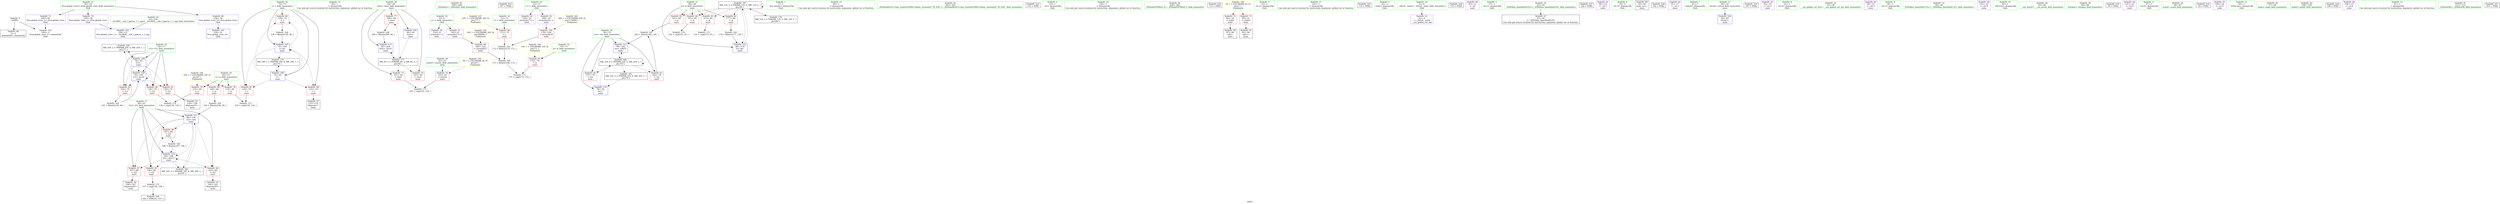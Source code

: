 digraph "SVFG" {
	label="SVFG";

	Node0x55f6da2f98e0 [shape=record,color=grey,label="{NodeID: 0\nNullPtr}"];
	Node0x55f6da2f98e0 -> Node0x55f6da3112b0[style=solid];
	Node0x55f6da2f98e0 -> Node0x55f6da3122d0[style=solid];
	Node0x55f6da3203e0 [shape=record,color=black,label="{NodeID: 180\nMR_20V_2 = PHI(MR_20V_4, MR_20V_1, )\npts\{77 \}\n}"];
	Node0x55f6da3203e0 -> Node0x55f6da3116f0[style=dashed];
	Node0x55f6da311d90 [shape=record,color=red,label="{NodeID: 97\n167\<--80\n\<--i22\nmain\n}"];
	Node0x55f6da311d90 -> Node0x55f6da3129b0[style=solid];
	Node0x55f6da2faca0 [shape=record,color=green,label="{NodeID: 14\n83\<--1\n\<--dummyObj\nCan only get source location for instruction, argument, global var or function.}"];
	Node0x55f6da314e20 [shape=record,color=yellow,style=double,label="{NodeID: 194\n10V_1 = ENCHI(MR_10V_0)\npts\{67 \}\nFun[main]}"];
	Node0x55f6da314e20 -> Node0x55f6da313dc0[style=dashed];
	Node0x55f6da314e20 -> Node0x55f6da313e90[style=dashed];
	Node0x55f6da314e20 -> Node0x55f6da313f60[style=dashed];
	Node0x55f6da311960 [shape=record,color=blue,label="{NodeID: 111\n80\<--150\ni22\<--sub\nmain\n}"];
	Node0x55f6da311960 -> Node0x55f6da314b90[style=dashed];
	Node0x55f6da311960 -> Node0x55f6da311cc0[style=dashed];
	Node0x55f6da311960 -> Node0x55f6da311d90[style=dashed];
	Node0x55f6da311960 -> Node0x55f6da311e60[style=dashed];
	Node0x55f6da311960 -> Node0x55f6da311bd0[style=dashed];
	Node0x55f6da311960 -> Node0x55f6da320de0[style=dashed];
	Node0x55f6da310290 [shape=record,color=green,label="{NodeID: 28\n62\<--63\nntests\<--ntests_field_insensitive\nmain\n}"];
	Node0x55f6da310290 -> Node0x55f6da313a80[style=solid];
	Node0x55f6da310eb0 [shape=record,color=green,label="{NodeID: 42\n199\<--200\n_ZNSolsEi\<--_ZNSolsEi_field_insensitive\n}"];
	Node0x55f6da32ea80 [shape=record,color=black,label="{NodeID: 222\n107 = PHI()\n}"];
	Node0x55f6da312b50 [shape=record,color=purple,label="{NodeID: 56\n124\<--8\narrayidx\<--x\nmain\n}"];
	Node0x55f6da3136e0 [shape=record,color=purple,label="{NodeID: 70\n239\<--30\nllvm.global_ctors_1\<--llvm.global_ctors\nGlob }"];
	Node0x55f6da3136e0 -> Node0x55f6da3121d0[style=solid];
	Node0x55f6da319c10 [shape=record,color=grey,label="{NodeID: 167\n183 = Binary(182, 181, )\n}"];
	Node0x55f6da319c10 -> Node0x55f6da311b00[style=solid];
	Node0x55f6da3142a0 [shape=record,color=red,label="{NodeID: 84\n191\<--68\n\<--k\nmain\n}"];
	Node0x55f6da3142a0 -> Node0x55f6da31a990[style=solid];
	Node0x55f6da2f89f0 [shape=record,color=green,label="{NodeID: 1\n7\<--1\n__dso_handle\<--dummyObj\nGlob }"];
	Node0x55f6da3208e0 [shape=record,color=black,label="{NodeID: 181\nMR_22V_2 = PHI(MR_22V_4, MR_22V_1, )\npts\{79 \}\n}"];
	Node0x55f6da3208e0 -> Node0x55f6da311890[style=dashed];
	Node0x55f6da311e60 [shape=record,color=red,label="{NodeID: 98\n187\<--80\n\<--i22\nmain\n}"];
	Node0x55f6da311e60 -> Node0x55f6da319a90[style=solid];
	Node0x55f6da2fad70 [shape=record,color=green,label="{NodeID: 15\n99\<--1\n\<--dummyObj\nCan only get source location for instruction, argument, global var or function.}"];
	Node0x55f6da311a30 [shape=record,color=blue,label="{NodeID: 112\n68\<--178\nk\<--dec\nmain\n}"];
	Node0x55f6da311a30 -> Node0x55f6da3226e0[style=dashed];
	Node0x55f6da310360 [shape=record,color=green,label="{NodeID: 29\n64\<--65\nitest\<--itest_field_insensitive\nmain\n}"];
	Node0x55f6da310360 -> Node0x55f6da313b50[style=solid];
	Node0x55f6da310360 -> Node0x55f6da313c20[style=solid];
	Node0x55f6da310360 -> Node0x55f6da313cf0[style=solid];
	Node0x55f6da310360 -> Node0x55f6da311480[style=solid];
	Node0x55f6da310360 -> Node0x55f6da316cc0[style=solid];
	Node0x55f6da310fb0 [shape=record,color=green,label="{NodeID: 43\n202\<--203\n_ZSt4endlIcSt11char_traitsIcEERSt13basic_ostreamIT_T0_ES6_\<--_ZSt4endlIcSt11char_traitsIcEERSt13basic_ostreamIT_T0_ES6__field_insensitive\n}"];
	Node0x55f6da32eb50 [shape=record,color=black,label="{NodeID: 223\n110 = PHI()\n}"];
	Node0x55f6da312c20 [shape=record,color=purple,label="{NodeID: 57\n165\<--8\narrayidx27\<--x\nmain\n}"];
	Node0x55f6da312c20 -> Node0x55f6da311f30[style=solid];
	Node0x55f6da3137e0 [shape=record,color=purple,label="{NodeID: 71\n240\<--30\nllvm.global_ctors_2\<--llvm.global_ctors\nGlob }"];
	Node0x55f6da3137e0 -> Node0x55f6da3122d0[style=solid];
	Node0x55f6da319d90 [shape=record,color=grey,label="{NodeID: 168\n209 = Binary(208, 99, )\n}"];
	Node0x55f6da319d90 -> Node0x55f6da316cc0[style=solid];
	Node0x55f6da314370 [shape=record,color=red,label="{NodeID: 85\n174\<--70\n\<--b\nmain\n}"];
	Node0x55f6da314370 -> Node0x55f6da31a810[style=solid];
	Node0x55f6da2f9c40 [shape=record,color=green,label="{NodeID: 2\n12\<--1\n.str\<--dummyObj\nGlob }"];
	Node0x55f6da320de0 [shape=record,color=black,label="{NodeID: 182\nMR_24V_2 = PHI(MR_24V_4, MR_24V_1, )\npts\{81 \}\n}"];
	Node0x55f6da320de0 -> Node0x55f6da311960[style=dashed];
	Node0x55f6da311f30 [shape=record,color=red,label="{NodeID: 99\n166\<--165\n\<--arrayidx27\nmain\n}"];
	Node0x55f6da311f30 -> Node0x55f6da319910[style=solid];
	Node0x55f6da2fae40 [shape=record,color=green,label="{NodeID: 16\n158\<--1\n\<--dummyObj\nCan only get source location for instruction, argument, global var or function.}"];
	Node0x55f6da314fe0 [shape=record,color=yellow,style=double,label="{NodeID: 196\n14V_1 = ENCHI(MR_14V_0)\npts\{71 \}\nFun[main]}"];
	Node0x55f6da314fe0 -> Node0x55f6da314370[style=dashed];
	Node0x55f6da311b00 [shape=record,color=blue,label="{NodeID: 113\n78\<--183\nres\<--add31\nmain\n}"];
	Node0x55f6da311b00 -> Node0x55f6da322be0[style=dashed];
	Node0x55f6da310430 [shape=record,color=green,label="{NodeID: 30\n66\<--67\nn\<--n_field_insensitive\nmain\n}"];
	Node0x55f6da310430 -> Node0x55f6da313dc0[style=solid];
	Node0x55f6da310430 -> Node0x55f6da313e90[style=solid];
	Node0x55f6da310430 -> Node0x55f6da313f60[style=solid];
	Node0x55f6da3110b0 [shape=record,color=green,label="{NodeID: 44\n204\<--205\n_ZNSolsEPFRSoS_E\<--_ZNSolsEPFRSoS_E_field_insensitive\n}"];
	Node0x55f6da32ecb0 [shape=record,color=black,label="{NodeID: 224\n113 = PHI()\n}"];
	Node0x55f6da312cf0 [shape=record,color=purple,label="{NodeID: 58\n140\<--10\narrayidx17\<--v\nmain\n}"];
	Node0x55f6da3138e0 [shape=record,color=red,label="{NodeID: 72\n84\<--16\n\<--stdin\nmain\n}"];
	Node0x55f6da3138e0 -> Node0x55f6da3125a0[style=solid];
	Node0x55f6da319f10 [shape=record,color=grey,label="{NodeID: 169\n150 = Binary(149, 99, )\n}"];
	Node0x55f6da319f10 -> Node0x55f6da311960[style=solid];
	Node0x55f6da314440 [shape=record,color=red,label="{NodeID: 86\n171\<--72\n\<--t\nmain\n}"];
	Node0x55f6da314440 -> Node0x55f6da319310[style=solid];
	Node0x55f6da2fa680 [shape=record,color=green,label="{NodeID: 3\n14\<--1\n.str.1\<--dummyObj\nGlob }"];
	Node0x55f6da312000 [shape=record,color=red,label="{NodeID: 100\n170\<--169\n\<--arrayidx29\nmain\n}"];
	Node0x55f6da312000 -> Node0x55f6da319310[style=solid];
	Node0x55f6da2faf10 [shape=record,color=green,label="{NodeID: 17\n161\<--1\n\<--dummyObj\nCan only get source location for instruction, argument, global var or function.}"];
	Node0x55f6da3150c0 [shape=record,color=yellow,style=double,label="{NodeID: 197\n16V_1 = ENCHI(MR_16V_0)\npts\{73 \}\nFun[main]}"];
	Node0x55f6da3150c0 -> Node0x55f6da314440[style=dashed];
	Node0x55f6da311bd0 [shape=record,color=blue,label="{NodeID: 114\n80\<--188\ni22\<--dec33\nmain\n}"];
	Node0x55f6da311bd0 -> Node0x55f6da314b90[style=dashed];
	Node0x55f6da311bd0 -> Node0x55f6da311cc0[style=dashed];
	Node0x55f6da311bd0 -> Node0x55f6da311d90[style=dashed];
	Node0x55f6da311bd0 -> Node0x55f6da311e60[style=dashed];
	Node0x55f6da311bd0 -> Node0x55f6da311bd0[style=dashed];
	Node0x55f6da311bd0 -> Node0x55f6da320de0[style=dashed];
	Node0x55f6da310500 [shape=record,color=green,label="{NodeID: 31\n68\<--69\nk\<--k_field_insensitive\nmain\n}"];
	Node0x55f6da310500 -> Node0x55f6da314030[style=solid];
	Node0x55f6da310500 -> Node0x55f6da314100[style=solid];
	Node0x55f6da310500 -> Node0x55f6da3141d0[style=solid];
	Node0x55f6da310500 -> Node0x55f6da3142a0[style=solid];
	Node0x55f6da310500 -> Node0x55f6da311a30[style=solid];
	Node0x55f6da3111b0 [shape=record,color=green,label="{NodeID: 45\n32\<--234\n_GLOBAL__sub_I_pperm_1_1.cpp\<--_GLOBAL__sub_I_pperm_1_1.cpp_field_insensitive\n}"];
	Node0x55f6da3111b0 -> Node0x55f6da3121d0[style=solid];
	Node0x55f6da32edb0 [shape=record,color=black,label="{NodeID: 225\n114 = PHI()\n}"];
	Node0x55f6da312dc0 [shape=record,color=purple,label="{NodeID: 59\n169\<--10\narrayidx29\<--v\nmain\n}"];
	Node0x55f6da312dc0 -> Node0x55f6da312000[style=solid];
	Node0x55f6da3139b0 [shape=record,color=red,label="{NodeID: 73\n90\<--21\n\<--stdout\nmain\n}"];
	Node0x55f6da3139b0 -> Node0x55f6da312670[style=solid];
	Node0x55f6da31a090 [shape=record,color=grey,label="{NodeID: 170\n103 = cmp(101, 102, )\n}"];
	Node0x55f6da314510 [shape=record,color=red,label="{NodeID: 87\n118\<--74\n\<--i\nmain\n}"];
	Node0x55f6da314510 -> Node0x55f6da31a210[style=solid];
	Node0x55f6da2fa710 [shape=record,color=green,label="{NodeID: 4\n16\<--1\nstdin\<--dummyObj\nGlob }"];
	Node0x55f6da3120d0 [shape=record,color=blue,label="{NodeID: 101\n238\<--31\nllvm.global_ctors_0\<--\nGlob }"];
	Node0x55f6da30fb30 [shape=record,color=green,label="{NodeID: 18\n4\<--6\n_ZStL8__ioinit\<--_ZStL8__ioinit_field_insensitive\nGlob }"];
	Node0x55f6da30fb30 -> Node0x55f6da312a80[style=solid];
	Node0x55f6da316cc0 [shape=record,color=blue,label="{NodeID: 115\n64\<--209\nitest\<--inc43\nmain\n}"];
	Node0x55f6da316cc0 -> Node0x55f6da31f4e0[style=dashed];
	Node0x55f6da3105d0 [shape=record,color=green,label="{NodeID: 32\n70\<--71\nb\<--b_field_insensitive\nmain\n}"];
	Node0x55f6da3105d0 -> Node0x55f6da314370[style=solid];
	Node0x55f6da3112b0 [shape=record,color=black,label="{NodeID: 46\n2\<--3\ndummyVal\<--dummyVal\n}"];
	Node0x55f6da32eeb0 [shape=record,color=black,label="{NodeID: 226\n115 = PHI()\n}"];
	Node0x55f6da312e90 [shape=record,color=purple,label="{NodeID: 60\n85\<--12\n\<--.str\nmain\n}"];
	Node0x55f6da313a80 [shape=record,color=red,label="{NodeID: 74\n102\<--62\n\<--ntests\nmain\n}"];
	Node0x55f6da313a80 -> Node0x55f6da31a090[style=solid];
	Node0x55f6da31a210 [shape=record,color=grey,label="{NodeID: 171\n120 = cmp(118, 119, )\n}"];
	Node0x55f6da3145e0 [shape=record,color=red,label="{NodeID: 88\n122\<--74\n\<--i\nmain\n}"];
	Node0x55f6da3145e0 -> Node0x55f6da312740[style=solid];
	Node0x55f6da2fa7a0 [shape=record,color=green,label="{NodeID: 5\n17\<--1\n.str.2\<--dummyObj\nGlob }"];
	Node0x55f6da3121d0 [shape=record,color=blue,label="{NodeID: 102\n239\<--32\nllvm.global_ctors_1\<--_GLOBAL__sub_I_pperm_1_1.cpp\nGlob }"];
	Node0x55f6da30fbc0 [shape=record,color=green,label="{NodeID: 19\n8\<--9\nx\<--x_field_insensitive\nGlob }"];
	Node0x55f6da30fbc0 -> Node0x55f6da312b50[style=solid];
	Node0x55f6da30fbc0 -> Node0x55f6da312c20[style=solid];
	Node0x55f6da3106a0 [shape=record,color=green,label="{NodeID: 33\n72\<--73\nt\<--t_field_insensitive\nmain\n}"];
	Node0x55f6da3106a0 -> Node0x55f6da314440[style=solid];
	Node0x55f6da3113b0 [shape=record,color=black,label="{NodeID: 47\n43\<--44\n\<--_ZNSt8ios_base4InitD1Ev\nCan only get source location for instruction, argument, global var or function.}"];
	Node0x55f6da32ef80 [shape=record,color=black,label="{NodeID: 227\n126 = PHI()\n}"];
	Node0x55f6da312f60 [shape=record,color=purple,label="{NodeID: 61\n86\<--14\n\<--.str.1\nmain\n}"];
	Node0x55f6da313b50 [shape=record,color=red,label="{NodeID: 75\n101\<--64\n\<--itest\nmain\n}"];
	Node0x55f6da313b50 -> Node0x55f6da31a090[style=solid];
	Node0x55f6da31a390 [shape=record,color=grey,label="{NodeID: 172\n154 = cmp(153, 83, )\n}"];
	Node0x55f6da3146b0 [shape=record,color=red,label="{NodeID: 89\n128\<--74\n\<--i\nmain\n}"];
	Node0x55f6da3146b0 -> Node0x55f6da319790[style=solid];
	Node0x55f6da2f9d60 [shape=record,color=green,label="{NodeID: 6\n19\<--1\n.str.3\<--dummyObj\nGlob }"];
	Node0x55f6da3122d0 [shape=record,color=blue, style = dotted,label="{NodeID: 103\n240\<--3\nllvm.global_ctors_2\<--dummyVal\nGlob }"];
	Node0x55f6da30fc50 [shape=record,color=green,label="{NodeID: 20\n10\<--11\nv\<--v_field_insensitive\nGlob }"];
	Node0x55f6da30fc50 -> Node0x55f6da312cf0[style=solid];
	Node0x55f6da30fc50 -> Node0x55f6da312dc0[style=solid];
	Node0x55f6da310770 [shape=record,color=green,label="{NodeID: 34\n74\<--75\ni\<--i_field_insensitive\nmain\n}"];
	Node0x55f6da310770 -> Node0x55f6da314510[style=solid];
	Node0x55f6da310770 -> Node0x55f6da3145e0[style=solid];
	Node0x55f6da310770 -> Node0x55f6da3146b0[style=solid];
	Node0x55f6da310770 -> Node0x55f6da311550[style=solid];
	Node0x55f6da310770 -> Node0x55f6da311620[style=solid];
	Node0x55f6da3124d0 [shape=record,color=black,label="{NodeID: 48\n59\<--83\nmain_ret\<--\nmain\n}"];
	Node0x55f6da32f050 [shape=record,color=black,label="{NodeID: 228\n142 = PHI()\n}"];
	Node0x55f6da313030 [shape=record,color=purple,label="{NodeID: 62\n91\<--17\n\<--.str.2\nmain\n}"];
	Node0x55f6da313c20 [shape=record,color=red,label="{NodeID: 76\n105\<--64\n\<--itest\nmain\n}"];
	Node0x55f6da31a510 [shape=record,color=grey,label="{NodeID: 173\n157 = cmp(156, 158, )\n}"];
	Node0x55f6da31a510 -> Node0x55f6da0e98c0[style=solid];
	Node0x55f6da314780 [shape=record,color=red,label="{NodeID: 90\n134\<--76\n\<--i12\nmain\n}"];
	Node0x55f6da314780 -> Node0x55f6da31a690[style=solid];
	Node0x55f6da2f9df0 [shape=record,color=green,label="{NodeID: 7\n21\<--1\nstdout\<--dummyObj\nGlob }"];
	Node0x55f6da3226e0 [shape=record,color=black,label="{NodeID: 187\nMR_12V_3 = PHI(MR_12V_5, MR_12V_2, )\npts\{69 \}\n}"];
	Node0x55f6da3226e0 -> Node0x55f6da314030[style=dashed];
	Node0x55f6da3226e0 -> Node0x55f6da314100[style=dashed];
	Node0x55f6da3226e0 -> Node0x55f6da3141d0[style=dashed];
	Node0x55f6da3226e0 -> Node0x55f6da3142a0[style=dashed];
	Node0x55f6da3226e0 -> Node0x55f6da311a30[style=dashed];
	Node0x55f6da3226e0 -> Node0x55f6da31f9e0[style=dashed];
	Node0x55f6da3226e0 -> Node0x55f6da3226e0[style=dashed];
	Node0x55f6da3123d0 [shape=record,color=blue,label="{NodeID: 104\n60\<--83\nretval\<--\nmain\n}"];
	Node0x55f6da30fce0 [shape=record,color=green,label="{NodeID: 21\n30\<--34\nllvm.global_ctors\<--llvm.global_ctors_field_insensitive\nGlob }"];
	Node0x55f6da30fce0 -> Node0x55f6da3135e0[style=solid];
	Node0x55f6da30fce0 -> Node0x55f6da3136e0[style=solid];
	Node0x55f6da30fce0 -> Node0x55f6da3137e0[style=solid];
	Node0x55f6da310840 [shape=record,color=green,label="{NodeID: 35\n76\<--77\ni12\<--i12_field_insensitive\nmain\n}"];
	Node0x55f6da310840 -> Node0x55f6da314780[style=solid];
	Node0x55f6da310840 -> Node0x55f6da314850[style=solid];
	Node0x55f6da310840 -> Node0x55f6da314920[style=solid];
	Node0x55f6da310840 -> Node0x55f6da3116f0[style=solid];
	Node0x55f6da310840 -> Node0x55f6da3117c0[style=solid];
	Node0x55f6da3125a0 [shape=record,color=black,label="{NodeID: 49\n87\<--84\ncall\<--\nmain\n}"];
	Node0x55f6da32f150 [shape=record,color=black,label="{NodeID: 229\n195 = PHI()\n}"];
	Node0x55f6da313100 [shape=record,color=purple,label="{NodeID: 63\n92\<--19\n\<--.str.3\nmain\n}"];
	Node0x55f6da0e98c0 [shape=record,color=black,label="{NodeID: 160\n160 = PHI(161, 157, )\n}"];
	Node0x55f6da313cf0 [shape=record,color=red,label="{NodeID: 77\n208\<--64\n\<--itest\nmain\n}"];
	Node0x55f6da313cf0 -> Node0x55f6da319d90[style=solid];
	Node0x55f6da31a690 [shape=record,color=grey,label="{NodeID: 174\n136 = cmp(134, 135, )\n}"];
	Node0x55f6da314850 [shape=record,color=red,label="{NodeID: 91\n138\<--76\n\<--i12\nmain\n}"];
	Node0x55f6da314850 -> Node0x55f6da312810[style=solid];
	Node0x55f6da2f9e80 [shape=record,color=green,label="{NodeID: 8\n22\<--1\n.str.4\<--dummyObj\nGlob }"];
	Node0x55f6da322be0 [shape=record,color=black,label="{NodeID: 188\nMR_22V_4 = PHI(MR_22V_5, MR_22V_3, )\npts\{79 \}\n}"];
	Node0x55f6da322be0 -> Node0x55f6da3149f0[style=dashed];
	Node0x55f6da322be0 -> Node0x55f6da314ac0[style=dashed];
	Node0x55f6da322be0 -> Node0x55f6da311b00[style=dashed];
	Node0x55f6da322be0 -> Node0x55f6da3208e0[style=dashed];
	Node0x55f6da322be0 -> Node0x55f6da322be0[style=dashed];
	Node0x55f6da311480 [shape=record,color=blue,label="{NodeID: 105\n64\<--99\nitest\<--\nmain\n}"];
	Node0x55f6da311480 -> Node0x55f6da31f4e0[style=dashed];
	Node0x55f6da30fd70 [shape=record,color=green,label="{NodeID: 22\n35\<--36\n__cxx_global_var_init\<--__cxx_global_var_init_field_insensitive\n}"];
	Node0x55f6da315520 [shape=record,color=yellow,style=double,label="{NodeID: 202\n26V_1 = ENCHI(MR_26V_0)\npts\{90000 \}\nFun[main]}"];
	Node0x55f6da315520 -> Node0x55f6da311f30[style=dashed];
	Node0x55f6da310910 [shape=record,color=green,label="{NodeID: 36\n78\<--79\nres\<--res_field_insensitive\nmain\n}"];
	Node0x55f6da310910 -> Node0x55f6da3149f0[style=solid];
	Node0x55f6da310910 -> Node0x55f6da314ac0[style=solid];
	Node0x55f6da310910 -> Node0x55f6da311890[style=solid];
	Node0x55f6da310910 -> Node0x55f6da311b00[style=solid];
	Node0x55f6da312670 [shape=record,color=black,label="{NodeID: 50\n93\<--90\ncall1\<--\nmain\n}"];
	Node0x55f6da3131d0 [shape=record,color=purple,label="{NodeID: 64\n94\<--22\n\<--.str.4\nmain\n}"];
	Node0x55f6da319310 [shape=record,color=grey,label="{NodeID: 161\n172 = Binary(170, 171, )\n}"];
	Node0x55f6da319310 -> Node0x55f6da319910[style=solid];
	Node0x55f6da313dc0 [shape=record,color=red,label="{NodeID: 78\n119\<--66\n\<--n\nmain\n}"];
	Node0x55f6da313dc0 -> Node0x55f6da31a210[style=solid];
	Node0x55f6da31a810 [shape=record,color=grey,label="{NodeID: 175\n175 = cmp(173, 174, )\n}"];
	Node0x55f6da314920 [shape=record,color=red,label="{NodeID: 92\n144\<--76\n\<--i12\nmain\n}"];
	Node0x55f6da314920 -> Node0x55f6da319490[style=solid];
	Node0x55f6da2f9f10 [shape=record,color=green,label="{NodeID: 9\n24\<--1\n.str.5\<--dummyObj\nGlob }"];
	Node0x55f6da311550 [shape=record,color=blue,label="{NodeID: 106\n74\<--83\ni\<--\nmain\n}"];
	Node0x55f6da311550 -> Node0x55f6da314510[style=dashed];
	Node0x55f6da311550 -> Node0x55f6da3145e0[style=dashed];
	Node0x55f6da311550 -> Node0x55f6da3146b0[style=dashed];
	Node0x55f6da311550 -> Node0x55f6da311620[style=dashed];
	Node0x55f6da311550 -> Node0x55f6da31fee0[style=dashed];
	Node0x55f6da30fe00 [shape=record,color=green,label="{NodeID: 23\n39\<--40\n_ZNSt8ios_base4InitC1Ev\<--_ZNSt8ios_base4InitC1Ev_field_insensitive\n}"];
	Node0x55f6da315600 [shape=record,color=yellow,style=double,label="{NodeID: 203\n28V_1 = ENCHI(MR_28V_0)\npts\{110000 \}\nFun[main]}"];
	Node0x55f6da315600 -> Node0x55f6da312000[style=dashed];
	Node0x55f6da3109e0 [shape=record,color=green,label="{NodeID: 37\n80\<--81\ni22\<--i22_field_insensitive\nmain\n}"];
	Node0x55f6da3109e0 -> Node0x55f6da314b90[style=solid];
	Node0x55f6da3109e0 -> Node0x55f6da311cc0[style=solid];
	Node0x55f6da3109e0 -> Node0x55f6da311d90[style=solid];
	Node0x55f6da3109e0 -> Node0x55f6da311e60[style=solid];
	Node0x55f6da3109e0 -> Node0x55f6da311960[style=solid];
	Node0x55f6da3109e0 -> Node0x55f6da311bd0[style=solid];
	Node0x55f6da312740 [shape=record,color=black,label="{NodeID: 51\n123\<--122\nidxprom\<--\nmain\n}"];
	Node0x55f6da3132a0 [shape=record,color=purple,label="{NodeID: 65\n125\<--22\n\<--.str.4\nmain\n}"];
	Node0x55f6da319490 [shape=record,color=grey,label="{NodeID: 162\n145 = Binary(144, 99, )\n}"];
	Node0x55f6da319490 -> Node0x55f6da3117c0[style=solid];
	Node0x55f6da313e90 [shape=record,color=red,label="{NodeID: 79\n135\<--66\n\<--n\nmain\n}"];
	Node0x55f6da313e90 -> Node0x55f6da31a690[style=solid];
	Node0x55f6da31a990 [shape=record,color=grey,label="{NodeID: 176\n192 = cmp(191, 83, )\n}"];
	Node0x55f6da3149f0 [shape=record,color=red,label="{NodeID: 93\n182\<--78\n\<--res\nmain\n}"];
	Node0x55f6da3149f0 -> Node0x55f6da319c10[style=solid];
	Node0x55f6da2fb0e0 [shape=record,color=green,label="{NodeID: 10\n26\<--1\n_ZSt3cin\<--dummyObj\nGlob }"];
	Node0x55f6da3235e0 [shape=record,color=yellow,style=double,label="{NodeID: 190\n2V_1 = ENCHI(MR_2V_0)\npts\{1 \}\nFun[main]}"];
	Node0x55f6da3235e0 -> Node0x55f6da3138e0[style=dashed];
	Node0x55f6da3235e0 -> Node0x55f6da3139b0[style=dashed];
	Node0x55f6da311620 [shape=record,color=blue,label="{NodeID: 107\n74\<--129\ni\<--inc\nmain\n}"];
	Node0x55f6da311620 -> Node0x55f6da314510[style=dashed];
	Node0x55f6da311620 -> Node0x55f6da3145e0[style=dashed];
	Node0x55f6da311620 -> Node0x55f6da3146b0[style=dashed];
	Node0x55f6da311620 -> Node0x55f6da311620[style=dashed];
	Node0x55f6da311620 -> Node0x55f6da31fee0[style=dashed];
	Node0x55f6da30fec0 [shape=record,color=green,label="{NodeID: 24\n45\<--46\n__cxa_atexit\<--__cxa_atexit_field_insensitive\n}"];
	Node0x55f6da310ab0 [shape=record,color=green,label="{NodeID: 38\n88\<--89\nfreopen\<--freopen_field_insensitive\n}"];
	Node0x55f6da32e0e0 [shape=record,color=black,label="{NodeID: 218\n95 = PHI()\n}"];
	Node0x55f6da312810 [shape=record,color=black,label="{NodeID: 52\n139\<--138\nidxprom16\<--\nmain\n}"];
	Node0x55f6da313370 [shape=record,color=purple,label="{NodeID: 66\n141\<--22\n\<--.str.4\nmain\n}"];
	Node0x55f6da319610 [shape=record,color=grey,label="{NodeID: 163\n178 = Binary(177, 158, )\n}"];
	Node0x55f6da319610 -> Node0x55f6da311a30[style=solid];
	Node0x55f6da313f60 [shape=record,color=red,label="{NodeID: 80\n149\<--66\n\<--n\nmain\n}"];
	Node0x55f6da313f60 -> Node0x55f6da319f10[style=solid];
	Node0x55f6da31f4e0 [shape=record,color=black,label="{NodeID: 177\nMR_8V_3 = PHI(MR_8V_4, MR_8V_2, )\npts\{65 \}\n}"];
	Node0x55f6da31f4e0 -> Node0x55f6da313b50[style=dashed];
	Node0x55f6da31f4e0 -> Node0x55f6da313c20[style=dashed];
	Node0x55f6da31f4e0 -> Node0x55f6da313cf0[style=dashed];
	Node0x55f6da31f4e0 -> Node0x55f6da316cc0[style=dashed];
	Node0x55f6da314ac0 [shape=record,color=red,label="{NodeID: 94\n197\<--78\n\<--res\nmain\n}"];
	Node0x55f6da2fb170 [shape=record,color=green,label="{NodeID: 11\n27\<--1\n.str.6\<--dummyObj\nGlob }"];
	Node0x55f6da3116f0 [shape=record,color=blue,label="{NodeID: 108\n76\<--83\ni12\<--\nmain\n}"];
	Node0x55f6da3116f0 -> Node0x55f6da314780[style=dashed];
	Node0x55f6da3116f0 -> Node0x55f6da314850[style=dashed];
	Node0x55f6da3116f0 -> Node0x55f6da314920[style=dashed];
	Node0x55f6da3116f0 -> Node0x55f6da3117c0[style=dashed];
	Node0x55f6da3116f0 -> Node0x55f6da3203e0[style=dashed];
	Node0x55f6da30ffc0 [shape=record,color=green,label="{NodeID: 25\n44\<--50\n_ZNSt8ios_base4InitD1Ev\<--_ZNSt8ios_base4InitD1Ev_field_insensitive\n}"];
	Node0x55f6da30ffc0 -> Node0x55f6da3113b0[style=solid];
	Node0x55f6da310bb0 [shape=record,color=green,label="{NodeID: 39\n96\<--97\nscanf\<--scanf_field_insensitive\n}"];
	Node0x55f6da32e750 [shape=record,color=black,label="{NodeID: 219\n42 = PHI()\n}"];
	Node0x55f6da3128e0 [shape=record,color=black,label="{NodeID: 53\n164\<--163\nidxprom26\<--\nmain\n}"];
	Node0x55f6da313440 [shape=record,color=purple,label="{NodeID: 67\n106\<--24\n\<--.str.5\nmain\n}"];
	Node0x55f6da319790 [shape=record,color=grey,label="{NodeID: 164\n129 = Binary(128, 99, )\n}"];
	Node0x55f6da319790 -> Node0x55f6da311620[style=solid];
	Node0x55f6da314030 [shape=record,color=red,label="{NodeID: 81\n153\<--68\n\<--k\nmain\n}"];
	Node0x55f6da314030 -> Node0x55f6da31a390[style=solid];
	Node0x55f6da31f9e0 [shape=record,color=black,label="{NodeID: 178\nMR_12V_2 = PHI(MR_12V_3, MR_12V_1, )\npts\{69 \}\n}"];
	Node0x55f6da31f9e0 -> Node0x55f6da3226e0[style=dashed];
	Node0x55f6da314b90 [shape=record,color=red,label="{NodeID: 95\n156\<--80\n\<--i22\nmain\n}"];
	Node0x55f6da314b90 -> Node0x55f6da31a510[style=solid];
	Node0x55f6da2fb240 [shape=record,color=green,label="{NodeID: 12\n29\<--1\n_ZSt4cout\<--dummyObj\nGlob }"];
	Node0x55f6da314c60 [shape=record,color=yellow,style=double,label="{NodeID: 192\n6V_1 = ENCHI(MR_6V_0)\npts\{63 \}\nFun[main]}"];
	Node0x55f6da314c60 -> Node0x55f6da313a80[style=dashed];
	Node0x55f6da3117c0 [shape=record,color=blue,label="{NodeID: 109\n76\<--145\ni12\<--inc20\nmain\n}"];
	Node0x55f6da3117c0 -> Node0x55f6da314780[style=dashed];
	Node0x55f6da3117c0 -> Node0x55f6da314850[style=dashed];
	Node0x55f6da3117c0 -> Node0x55f6da314920[style=dashed];
	Node0x55f6da3117c0 -> Node0x55f6da3117c0[style=dashed];
	Node0x55f6da3117c0 -> Node0x55f6da3203e0[style=dashed];
	Node0x55f6da3100c0 [shape=record,color=green,label="{NodeID: 26\n57\<--58\nmain\<--main_field_insensitive\n}"];
	Node0x55f6da310cb0 [shape=record,color=green,label="{NodeID: 40\n108\<--109\nprintf\<--printf_field_insensitive\n}"];
	Node0x55f6da32e850 [shape=record,color=black,label="{NodeID: 220\n198 = PHI()\n}"];
	Node0x55f6da3129b0 [shape=record,color=black,label="{NodeID: 54\n168\<--167\nidxprom28\<--\nmain\n}"];
	Node0x55f6da313510 [shape=record,color=purple,label="{NodeID: 68\n194\<--27\n\<--.str.6\nmain\n}"];
	Node0x55f6da319910 [shape=record,color=grey,label="{NodeID: 165\n173 = Binary(166, 172, )\n}"];
	Node0x55f6da319910 -> Node0x55f6da31a810[style=solid];
	Node0x55f6da314100 [shape=record,color=red,label="{NodeID: 82\n177\<--68\n\<--k\nmain\n}"];
	Node0x55f6da314100 -> Node0x55f6da319610[style=solid];
	Node0x55f6da31fee0 [shape=record,color=black,label="{NodeID: 179\nMR_18V_2 = PHI(MR_18V_4, MR_18V_1, )\npts\{75 \}\n}"];
	Node0x55f6da31fee0 -> Node0x55f6da311550[style=dashed];
	Node0x55f6da311cc0 [shape=record,color=red,label="{NodeID: 96\n163\<--80\n\<--i22\nmain\n}"];
	Node0x55f6da311cc0 -> Node0x55f6da3128e0[style=solid];
	Node0x55f6da2fb310 [shape=record,color=green,label="{NodeID: 13\n31\<--1\n\<--dummyObj\nCan only get source location for instruction, argument, global var or function.}"];
	Node0x55f6da311890 [shape=record,color=blue,label="{NodeID: 110\n78\<--83\nres\<--\nmain\n}"];
	Node0x55f6da311890 -> Node0x55f6da322be0[style=dashed];
	Node0x55f6da3101c0 [shape=record,color=green,label="{NodeID: 27\n60\<--61\nretval\<--retval_field_insensitive\nmain\n}"];
	Node0x55f6da3101c0 -> Node0x55f6da3123d0[style=solid];
	Node0x55f6da310db0 [shape=record,color=green,label="{NodeID: 41\n111\<--112\n_ZNSirsERi\<--_ZNSirsERi_field_insensitive\n}"];
	Node0x55f6da32e9b0 [shape=record,color=black,label="{NodeID: 221\n201 = PHI()\n}"];
	Node0x55f6da312a80 [shape=record,color=purple,label="{NodeID: 55\n41\<--4\n\<--_ZStL8__ioinit\n__cxx_global_var_init\n}"];
	Node0x55f6da3135e0 [shape=record,color=purple,label="{NodeID: 69\n238\<--30\nllvm.global_ctors_0\<--llvm.global_ctors\nGlob }"];
	Node0x55f6da3135e0 -> Node0x55f6da3120d0[style=solid];
	Node0x55f6da319a90 [shape=record,color=grey,label="{NodeID: 166\n188 = Binary(187, 158, )\n}"];
	Node0x55f6da319a90 -> Node0x55f6da311bd0[style=solid];
	Node0x55f6da3141d0 [shape=record,color=red,label="{NodeID: 83\n181\<--68\n\<--k\nmain\n}"];
	Node0x55f6da3141d0 -> Node0x55f6da319c10[style=solid];
}
